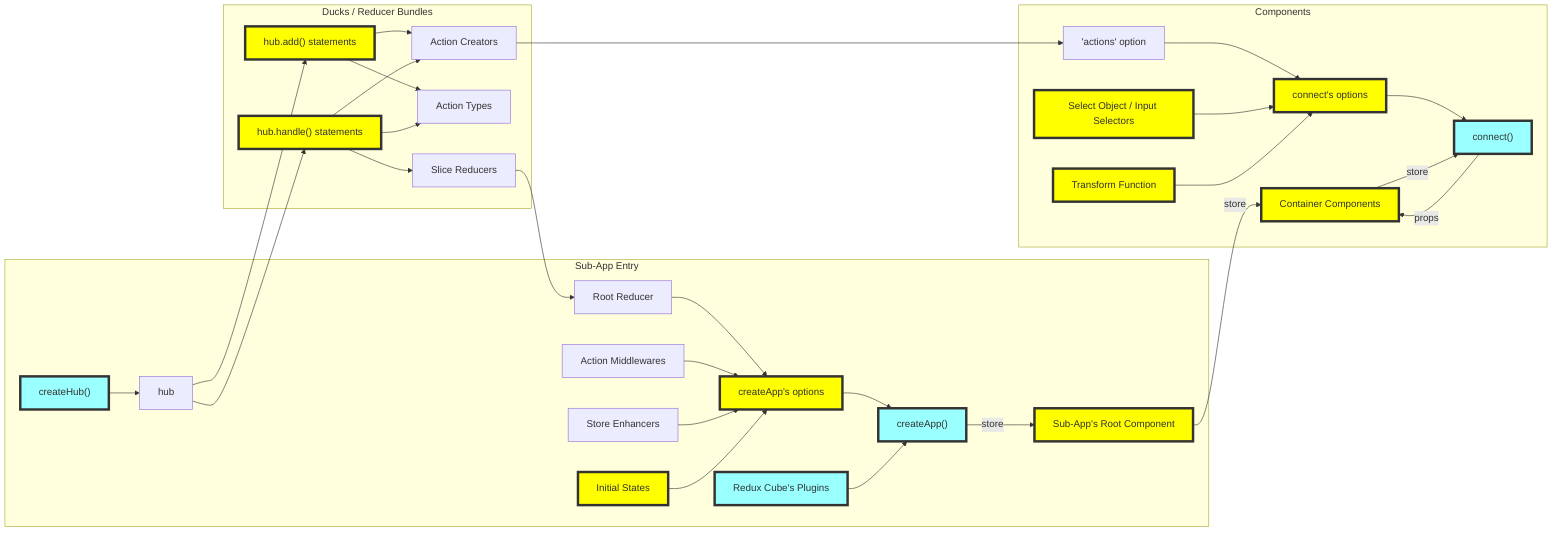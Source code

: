 graph LR

  subgraph Sub-App Entry
    rootReducer[Root Reducer]-->createAppOpt["createApp's options"]
    middlewares[Action Middlewares]-->createAppOpt
    enhancers[Store Enhancers]-->createAppOpt
    initialState[Initial States]-->createAppOpt
    createAppOpt-->createApp["createApp()"]
    plugins["Redux Cube's Plugins"]-->createApp
    createApp--store-->subApp["Sub-App's Root Component"]

    createHub["createHub()"]-->hub
  end

  subgraph Ducks / Reducer Bundles
    add["hub.add() statements"]-->actionCreators[Action Creators]
    add-->actionTypes[Action Types]

    hub-->add
    hub-->handle

    handle["hub.handle() statements"]-->actionTypes
    handle-->actionCreators
    handle-->reducers[Slice Reducers]
    reducers-->rootReducer
  end


  subgraph Components
    actionCreators-->actions['actions' option]
    actions-->connectOpt
    select["Select Object / Input Selectors"]-->connectOpt["connect's options"]
    transform[Transform Function]-->connectOpt
    connectOpt-->connect["connect()"]
    connect--props-->containers["Container Components"]
    containers--store-->connect
  end

  subApp--store-->containers

style createApp fill:#9ff,stroke:#333,stroke-width:4px;
style createHub fill:#9ff,stroke:#333,stroke-width:4px;
style connect fill:#9ff,stroke:#333,stroke-width:4px;
style plugins fill:#9ff,stroke:#333,stroke-width:4px;
style add fill:#ff0,stroke:#333,stroke-width:4px;
style handle fill:#ff0,stroke:#333,stroke-width:4px;
style createAppOpt fill:#ff0,stroke:#333,stroke-width:4px;
style initialState fill:#ff0,stroke:#333,stroke-width:4px;
style subApp fill:#ff0,stroke:#333,stroke-width:4px;
style select fill:#ff0,stroke:#333,stroke-width:4px;
style transform fill:#ff0,stroke:#333,stroke-width:4px;
style containers fill:#ff0,stroke:#333,stroke-width:4px;
style connectOpt fill:#ff0,stroke:#333,stroke-width:4px;